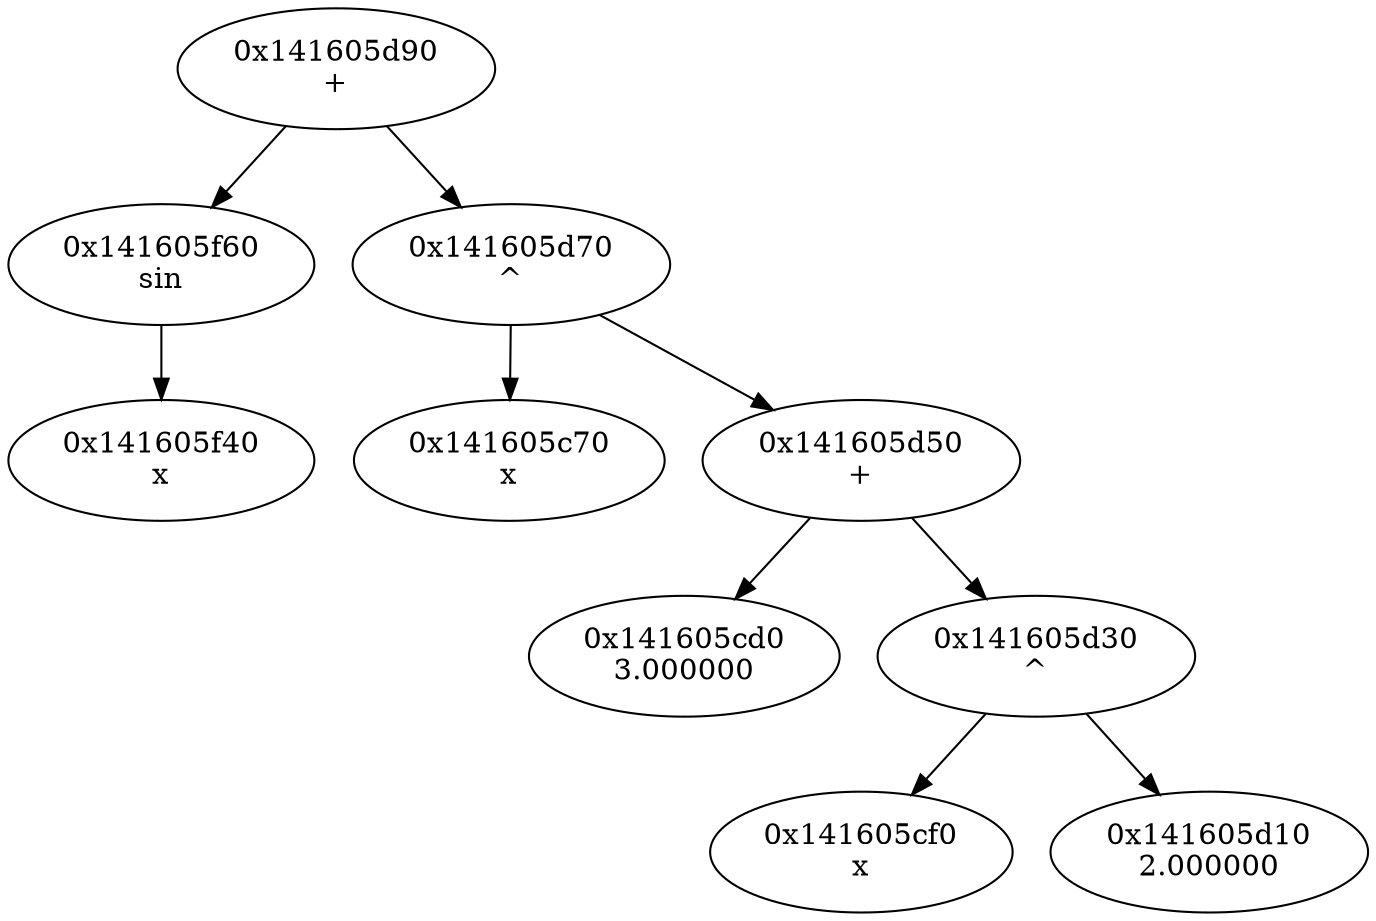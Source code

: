 digraph {
	graph [bb="0,0,559.04,433.91"];
	node [label="\N"];
	"0x141605d90
+"	[height=0.80532,
		pos="134.23,404.92",
		width=1.7727];
	"0x141605f60
sin"	[height=0.80532,
		pos="62.225,310.94",
		width=1.7285];
	"0x141605d90
+" -> "0x141605f60
sin"	[pos="e,83.004,338.49 113.4,377.32 106.09,367.97 97.75,357.32 89.96,347.37"];
	"0x141605d70
^"	[height=0.80532,
		pos="206.23,310.94",
		width=1.7727];
	"0x141605d90
+" -> "0x141605d70
^"	[pos="e,185.2,338.8 155.05,377.32 162.3,368.06 170.56,357.51 178.29,347.63"];
	"0x141605f40
x"	[height=0.80532,
		pos="62.225,216.96",
		width=1.7285];
	"0x141605f60
sin" -> "0x141605f40
x"	[pos="e,62.225,246.37 62.225,281.59 62.225,274.07 62.225,265.81 62.225,257.8"];
	"0x141605c70
x"	[height=0.80532,
		pos="206.23,216.96",
		width=1.7579];
	"0x141605d70
^" -> "0x141605c70
x"	[pos="e,206.23,246.37 206.23,281.59 206.23,274.07 206.23,265.81 206.23,257.8"];
	"0x141605d50
+"	[height=0.80532,
		pos="351.23,216.96",
		width=1.7727];
	"0x141605d70
^" -> "0x141605d50
+"	[pos="e,314.65,241.16 242.82,286.73 261.7,274.75 284.95,260 305.06,247.24"];
	"0x141605cd0
3.000000"	[height=0.80532,
		pos="278.23,122.97",
		width=1.7579];
	"0x141605d50
+" -> "0x141605cd0
3.000000"	[pos="e,299.29,150.52 330.11,189.35 322.7,180.01 314.24,169.36 306.35,159.41"];
	"0x141605d30
^"	[height=0.80532,
		pos="423.23,122.97",
		width=1.7727];
	"0x141605d50
+" -> "0x141605d30
^"	[pos="e,402.2,150.84 372.05,189.35 379.3,180.09 387.56,169.54 395.29,159.67"];
	"0x141605cf0
x"	[height=0.80532,
		pos="351.23,28.991",
		width=1.7138];
	"0x141605d30
^" -> "0x141605cf0
x"	[pos="e,372,56.537 402.4,95.369 395.09,86.026 386.75,75.376 378.96,65.423"];
	"0x141605d10
2.000000"	[height=0.80532,
		pos="495.23,28.991",
		width=1.7727];
	"0x141605d30
^" -> "0x141605d10
2.000000"	[pos="e,474.2,56.855 444.05,95.369 451.3,86.107 459.56,75.561 467.29,65.683"];
}
